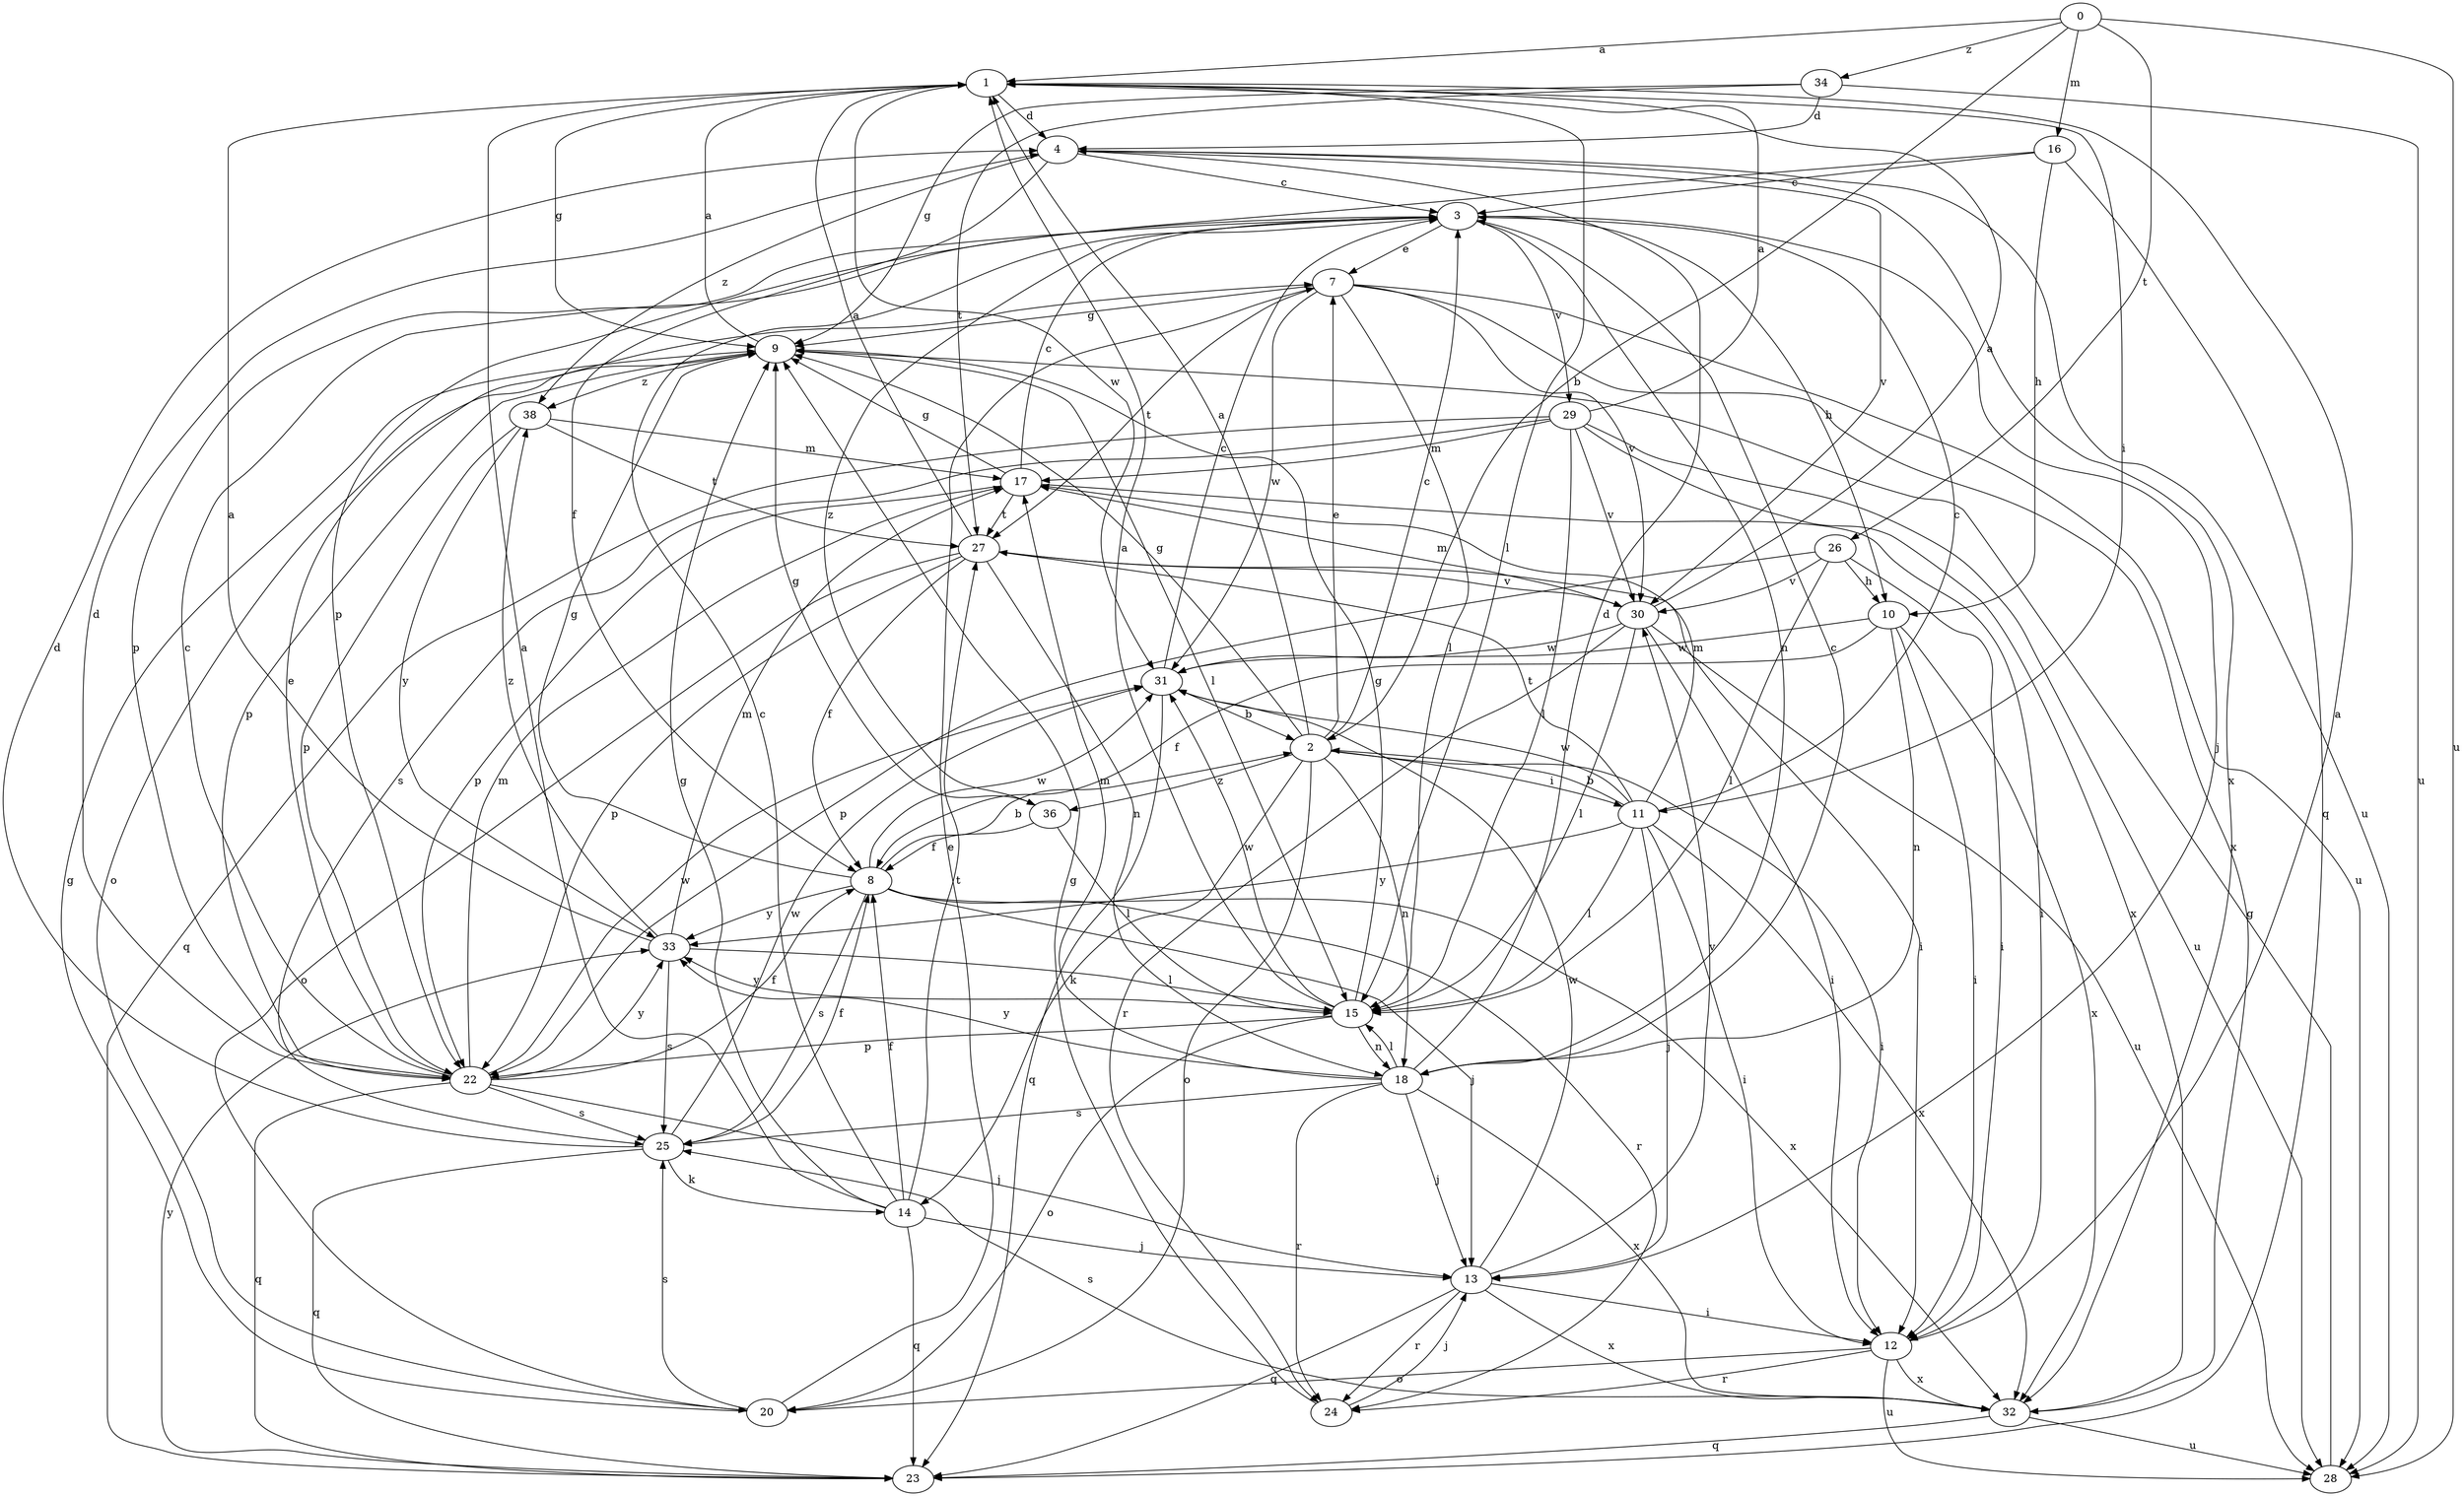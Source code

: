 strict digraph  {
0;
1;
2;
3;
4;
7;
8;
9;
10;
11;
12;
13;
14;
15;
16;
17;
18;
20;
22;
23;
24;
25;
26;
27;
28;
29;
30;
31;
32;
33;
34;
36;
38;
0 -> 1  [label=a];
0 -> 2  [label=b];
0 -> 16  [label=m];
0 -> 26  [label=t];
0 -> 28  [label=u];
0 -> 34  [label=z];
1 -> 4  [label=d];
1 -> 9  [label=g];
1 -> 11  [label=i];
1 -> 15  [label=l];
1 -> 31  [label=w];
2 -> 1  [label=a];
2 -> 3  [label=c];
2 -> 7  [label=e];
2 -> 9  [label=g];
2 -> 11  [label=i];
2 -> 12  [label=i];
2 -> 14  [label=k];
2 -> 18  [label=n];
2 -> 20  [label=o];
2 -> 36  [label=z];
3 -> 7  [label=e];
3 -> 10  [label=h];
3 -> 13  [label=j];
3 -> 18  [label=n];
3 -> 22  [label=p];
3 -> 29  [label=v];
3 -> 36  [label=z];
4 -> 3  [label=c];
4 -> 8  [label=f];
4 -> 28  [label=u];
4 -> 30  [label=v];
4 -> 32  [label=x];
4 -> 38  [label=z];
7 -> 9  [label=g];
7 -> 15  [label=l];
7 -> 27  [label=t];
7 -> 28  [label=u];
7 -> 30  [label=v];
7 -> 31  [label=w];
7 -> 32  [label=x];
8 -> 2  [label=b];
8 -> 9  [label=g];
8 -> 13  [label=j];
8 -> 24  [label=r];
8 -> 25  [label=s];
8 -> 31  [label=w];
8 -> 32  [label=x];
8 -> 33  [label=y];
9 -> 1  [label=a];
9 -> 15  [label=l];
9 -> 20  [label=o];
9 -> 22  [label=p];
9 -> 38  [label=z];
10 -> 8  [label=f];
10 -> 12  [label=i];
10 -> 18  [label=n];
10 -> 31  [label=w];
10 -> 32  [label=x];
11 -> 2  [label=b];
11 -> 3  [label=c];
11 -> 12  [label=i];
11 -> 13  [label=j];
11 -> 15  [label=l];
11 -> 17  [label=m];
11 -> 27  [label=t];
11 -> 31  [label=w];
11 -> 32  [label=x];
11 -> 33  [label=y];
12 -> 1  [label=a];
12 -> 20  [label=o];
12 -> 24  [label=r];
12 -> 28  [label=u];
12 -> 32  [label=x];
13 -> 12  [label=i];
13 -> 23  [label=q];
13 -> 24  [label=r];
13 -> 30  [label=v];
13 -> 31  [label=w];
13 -> 32  [label=x];
14 -> 1  [label=a];
14 -> 3  [label=c];
14 -> 8  [label=f];
14 -> 9  [label=g];
14 -> 13  [label=j];
14 -> 23  [label=q];
14 -> 27  [label=t];
15 -> 1  [label=a];
15 -> 9  [label=g];
15 -> 18  [label=n];
15 -> 20  [label=o];
15 -> 22  [label=p];
15 -> 31  [label=w];
15 -> 33  [label=y];
16 -> 3  [label=c];
16 -> 10  [label=h];
16 -> 22  [label=p];
16 -> 23  [label=q];
17 -> 3  [label=c];
17 -> 9  [label=g];
17 -> 12  [label=i];
17 -> 22  [label=p];
17 -> 27  [label=t];
18 -> 3  [label=c];
18 -> 4  [label=d];
18 -> 13  [label=j];
18 -> 15  [label=l];
18 -> 17  [label=m];
18 -> 24  [label=r];
18 -> 25  [label=s];
18 -> 32  [label=x];
18 -> 33  [label=y];
20 -> 7  [label=e];
20 -> 9  [label=g];
20 -> 25  [label=s];
22 -> 3  [label=c];
22 -> 4  [label=d];
22 -> 7  [label=e];
22 -> 8  [label=f];
22 -> 13  [label=j];
22 -> 17  [label=m];
22 -> 23  [label=q];
22 -> 25  [label=s];
22 -> 31  [label=w];
22 -> 33  [label=y];
23 -> 33  [label=y];
24 -> 9  [label=g];
24 -> 13  [label=j];
25 -> 4  [label=d];
25 -> 8  [label=f];
25 -> 14  [label=k];
25 -> 23  [label=q];
25 -> 31  [label=w];
26 -> 10  [label=h];
26 -> 12  [label=i];
26 -> 15  [label=l];
26 -> 22  [label=p];
26 -> 30  [label=v];
27 -> 1  [label=a];
27 -> 8  [label=f];
27 -> 12  [label=i];
27 -> 18  [label=n];
27 -> 20  [label=o];
27 -> 22  [label=p];
27 -> 30  [label=v];
28 -> 9  [label=g];
29 -> 1  [label=a];
29 -> 15  [label=l];
29 -> 17  [label=m];
29 -> 23  [label=q];
29 -> 25  [label=s];
29 -> 28  [label=u];
29 -> 30  [label=v];
29 -> 32  [label=x];
30 -> 1  [label=a];
30 -> 12  [label=i];
30 -> 15  [label=l];
30 -> 17  [label=m];
30 -> 24  [label=r];
30 -> 28  [label=u];
30 -> 31  [label=w];
31 -> 2  [label=b];
31 -> 3  [label=c];
31 -> 23  [label=q];
32 -> 23  [label=q];
32 -> 25  [label=s];
32 -> 28  [label=u];
33 -> 1  [label=a];
33 -> 15  [label=l];
33 -> 17  [label=m];
33 -> 25  [label=s];
33 -> 38  [label=z];
34 -> 4  [label=d];
34 -> 9  [label=g];
34 -> 27  [label=t];
34 -> 28  [label=u];
36 -> 8  [label=f];
36 -> 9  [label=g];
36 -> 15  [label=l];
38 -> 17  [label=m];
38 -> 22  [label=p];
38 -> 27  [label=t];
38 -> 33  [label=y];
}

